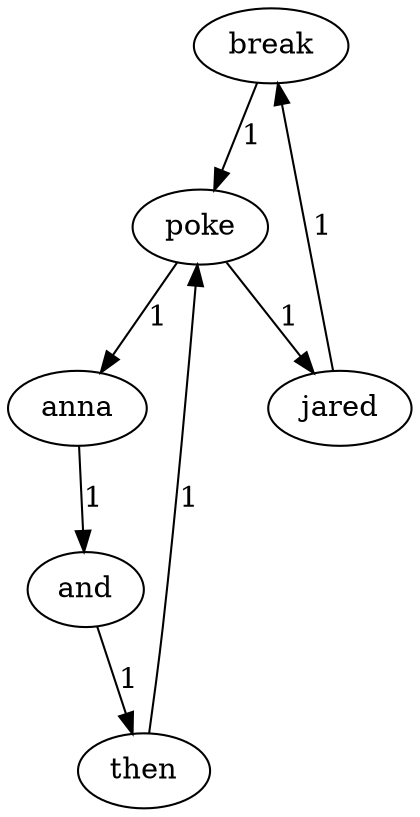 digraph dot{
<break> -> poke[label=1];
poke -> anna[label=1];
poke -> jared[label=1];
anna -> and[label=1];
and -> then[label=1];
then -> poke[label=1];
jared -> <break>[label=1];
}
